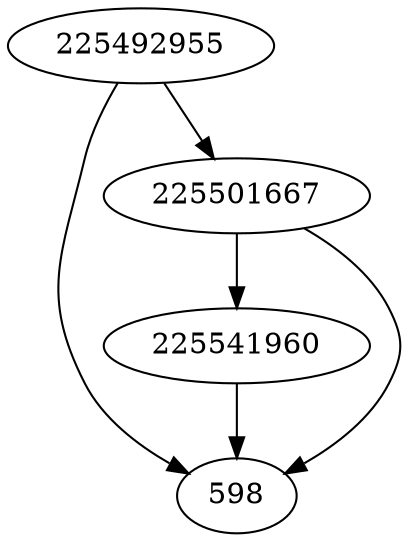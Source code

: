 strict digraph  {
225541960;
225492955;
598;
225501667;
225541960 -> 598;
225492955 -> 225501667;
225492955 -> 598;
225501667 -> 598;
225501667 -> 225541960;
}
